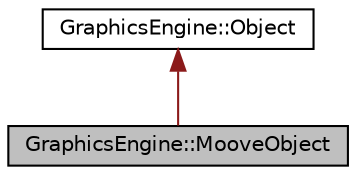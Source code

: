 digraph "GraphicsEngine::MooveObject"
{
  edge [fontname="Helvetica",fontsize="10",labelfontname="Helvetica",labelfontsize="10"];
  node [fontname="Helvetica",fontsize="10",shape=record];
  Node0 [label="GraphicsEngine::MooveObject",height=0.2,width=0.4,color="black", fillcolor="grey75", style="filled", fontcolor="black"];
  Node1 -> Node0 [dir="back",color="firebrick4",fontsize="10",style="solid",fontname="Helvetica"];
  Node1 [label="GraphicsEngine::Object",height=0.2,width=0.4,color="black", fillcolor="white", style="filled",URL="$class_graphics_engine_1_1_object.html"];
}
